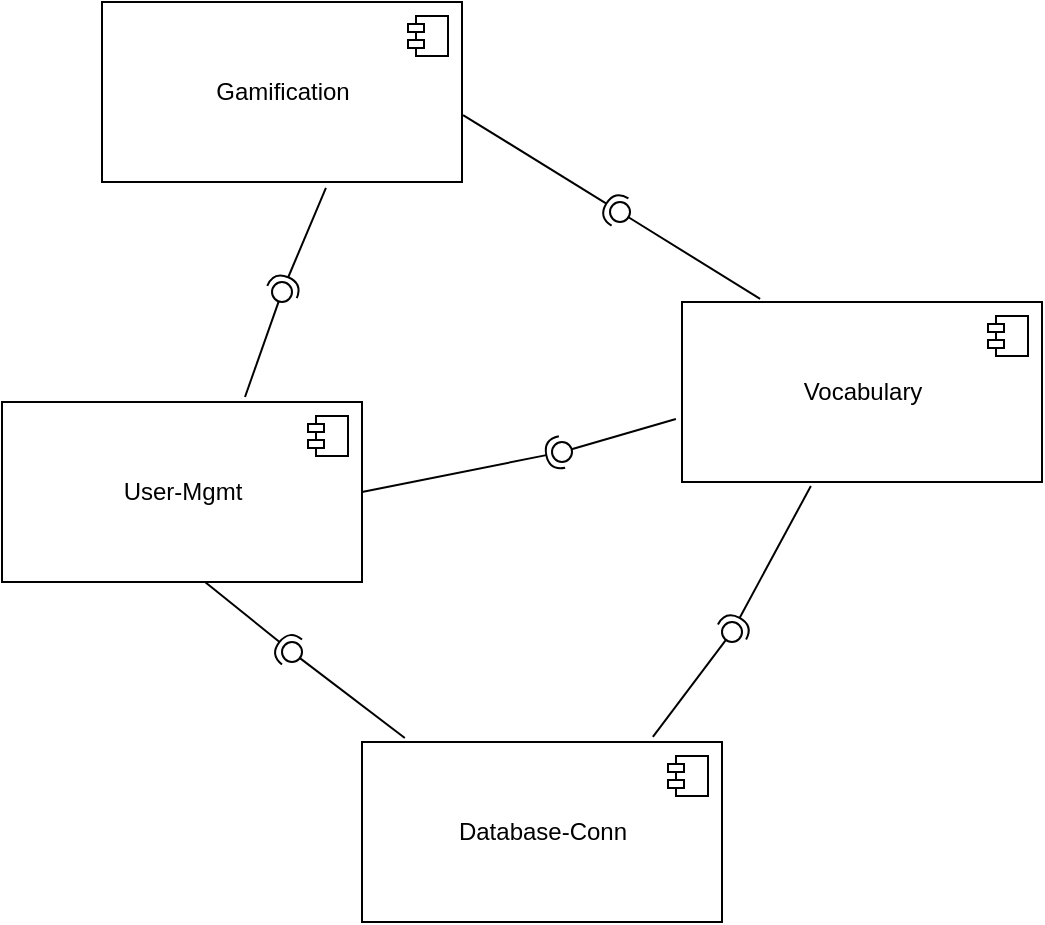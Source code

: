 <mxfile version="14.6.3" type="device"><diagram id="u9JfPFMinF4a_aMwtzt5" name="Page-1"><mxGraphModel dx="782" dy="437" grid="1" gridSize="10" guides="1" tooltips="1" connect="1" arrows="1" fold="1" page="1" pageScale="1" pageWidth="827" pageHeight="1169" math="0" shadow="0"><root><mxCell id="0"/><mxCell id="1" parent="0"/><mxCell id="yT5EptihEUjjiJjmTdqj-1" value="User-Mgmt" style="html=1;dropTarget=0;" vertex="1" parent="1"><mxGeometry x="110" y="220" width="180" height="90" as="geometry"/></mxCell><mxCell id="yT5EptihEUjjiJjmTdqj-2" value="" style="shape=module;jettyWidth=8;jettyHeight=4;" vertex="1" parent="yT5EptihEUjjiJjmTdqj-1"><mxGeometry x="1" width="20" height="20" relative="1" as="geometry"><mxPoint x="-27" y="7" as="offset"/></mxGeometry></mxCell><mxCell id="yT5EptihEUjjiJjmTdqj-3" value="Vocabulary" style="html=1;dropTarget=0;" vertex="1" parent="1"><mxGeometry x="450" y="170" width="180" height="90" as="geometry"/></mxCell><mxCell id="yT5EptihEUjjiJjmTdqj-4" value="" style="shape=module;jettyWidth=8;jettyHeight=4;" vertex="1" parent="yT5EptihEUjjiJjmTdqj-3"><mxGeometry x="1" width="20" height="20" relative="1" as="geometry"><mxPoint x="-27" y="7" as="offset"/></mxGeometry></mxCell><mxCell id="yT5EptihEUjjiJjmTdqj-5" value="Database-Conn" style="html=1;dropTarget=0;" vertex="1" parent="1"><mxGeometry x="290" y="390" width="180" height="90" as="geometry"/></mxCell><mxCell id="yT5EptihEUjjiJjmTdqj-6" value="" style="shape=module;jettyWidth=8;jettyHeight=4;" vertex="1" parent="yT5EptihEUjjiJjmTdqj-5"><mxGeometry x="1" width="20" height="20" relative="1" as="geometry"><mxPoint x="-27" y="7" as="offset"/></mxGeometry></mxCell><mxCell id="yT5EptihEUjjiJjmTdqj-17" value="" style="rounded=0;orthogonalLoop=1;jettySize=auto;html=1;endArrow=none;endFill=0;exitX=0.119;exitY=-0.022;exitDx=0;exitDy=0;exitPerimeter=0;" edge="1" target="yT5EptihEUjjiJjmTdqj-19" parent="1" source="yT5EptihEUjjiJjmTdqj-5"><mxGeometry relative="1" as="geometry"><mxPoint x="370" y="365" as="sourcePoint"/></mxGeometry></mxCell><mxCell id="yT5EptihEUjjiJjmTdqj-18" value="" style="rounded=0;orthogonalLoop=1;jettySize=auto;html=1;endArrow=halfCircle;endFill=0;entryX=0.5;entryY=0.5;entryDx=0;entryDy=0;endSize=6;strokeWidth=1;exitX=0.564;exitY=1;exitDx=0;exitDy=0;exitPerimeter=0;" edge="1" target="yT5EptihEUjjiJjmTdqj-19" parent="1" source="yT5EptihEUjjiJjmTdqj-1"><mxGeometry relative="1" as="geometry"><mxPoint x="410" y="365" as="sourcePoint"/></mxGeometry></mxCell><mxCell id="yT5EptihEUjjiJjmTdqj-19" value="" style="ellipse;whiteSpace=wrap;html=1;fontFamily=Helvetica;fontSize=12;fontColor=#000000;align=center;strokeColor=#000000;fillColor=#ffffff;points=[];aspect=fixed;resizable=0;" vertex="1" parent="1"><mxGeometry x="250" y="340" width="10" height="10" as="geometry"/></mxCell><mxCell id="yT5EptihEUjjiJjmTdqj-20" value="" style="rounded=0;orthogonalLoop=1;jettySize=auto;html=1;endArrow=none;endFill=0;exitX=0.808;exitY=-0.028;exitDx=0;exitDy=0;exitPerimeter=0;" edge="1" target="yT5EptihEUjjiJjmTdqj-22" parent="1" source="yT5EptihEUjjiJjmTdqj-5"><mxGeometry relative="1" as="geometry"><mxPoint x="370" y="365" as="sourcePoint"/></mxGeometry></mxCell><mxCell id="yT5EptihEUjjiJjmTdqj-21" value="" style="rounded=0;orthogonalLoop=1;jettySize=auto;html=1;endArrow=halfCircle;endFill=0;entryX=0.5;entryY=0.5;entryDx=0;entryDy=0;endSize=6;strokeWidth=1;exitX=0.358;exitY=1.022;exitDx=0;exitDy=0;exitPerimeter=0;" edge="1" target="yT5EptihEUjjiJjmTdqj-22" parent="1" source="yT5EptihEUjjiJjmTdqj-3"><mxGeometry relative="1" as="geometry"><mxPoint x="410" y="365" as="sourcePoint"/></mxGeometry></mxCell><mxCell id="yT5EptihEUjjiJjmTdqj-22" value="" style="ellipse;whiteSpace=wrap;html=1;fontFamily=Helvetica;fontSize=12;fontColor=#000000;align=center;strokeColor=#000000;fillColor=#ffffff;points=[];aspect=fixed;resizable=0;" vertex="1" parent="1"><mxGeometry x="470" y="330" width="10" height="10" as="geometry"/></mxCell><mxCell id="yT5EptihEUjjiJjmTdqj-23" value="" style="rounded=0;orthogonalLoop=1;jettySize=auto;html=1;endArrow=none;endFill=0;exitX=-0.017;exitY=0.65;exitDx=0;exitDy=0;exitPerimeter=0;" edge="1" target="yT5EptihEUjjiJjmTdqj-25" parent="1" source="yT5EptihEUjjiJjmTdqj-3"><mxGeometry relative="1" as="geometry"><mxPoint x="370" y="365" as="sourcePoint"/></mxGeometry></mxCell><mxCell id="yT5EptihEUjjiJjmTdqj-24" value="" style="rounded=0;orthogonalLoop=1;jettySize=auto;html=1;endArrow=halfCircle;endFill=0;entryX=0.5;entryY=0.5;entryDx=0;entryDy=0;endSize=6;strokeWidth=1;exitX=1;exitY=0.5;exitDx=0;exitDy=0;" edge="1" target="yT5EptihEUjjiJjmTdqj-25" parent="1" source="yT5EptihEUjjiJjmTdqj-1"><mxGeometry relative="1" as="geometry"><mxPoint x="410" y="365" as="sourcePoint"/></mxGeometry></mxCell><mxCell id="yT5EptihEUjjiJjmTdqj-25" value="" style="ellipse;whiteSpace=wrap;html=1;fontFamily=Helvetica;fontSize=12;fontColor=#000000;align=center;strokeColor=#000000;fillColor=#ffffff;points=[];aspect=fixed;resizable=0;" vertex="1" parent="1"><mxGeometry x="385" y="240" width="10" height="10" as="geometry"/></mxCell><mxCell id="yT5EptihEUjjiJjmTdqj-26" value="Gamification" style="html=1;dropTarget=0;" vertex="1" parent="1"><mxGeometry x="160" y="20" width="180" height="90" as="geometry"/></mxCell><mxCell id="yT5EptihEUjjiJjmTdqj-27" value="" style="shape=module;jettyWidth=8;jettyHeight=4;" vertex="1" parent="yT5EptihEUjjiJjmTdqj-26"><mxGeometry x="1" width="20" height="20" relative="1" as="geometry"><mxPoint x="-27" y="7" as="offset"/></mxGeometry></mxCell><mxCell id="yT5EptihEUjjiJjmTdqj-28" value="" style="rounded=0;orthogonalLoop=1;jettySize=auto;html=1;endArrow=none;endFill=0;exitX=0.675;exitY=-0.028;exitDx=0;exitDy=0;exitPerimeter=0;" edge="1" target="yT5EptihEUjjiJjmTdqj-30" parent="1" source="yT5EptihEUjjiJjmTdqj-1"><mxGeometry relative="1" as="geometry"><mxPoint x="280" y="235" as="sourcePoint"/></mxGeometry></mxCell><mxCell id="yT5EptihEUjjiJjmTdqj-29" value="" style="rounded=0;orthogonalLoop=1;jettySize=auto;html=1;endArrow=halfCircle;endFill=0;entryX=0.5;entryY=0.5;entryDx=0;entryDy=0;endSize=6;strokeWidth=1;exitX=0.622;exitY=1.033;exitDx=0;exitDy=0;exitPerimeter=0;" edge="1" target="yT5EptihEUjjiJjmTdqj-30" parent="1" source="yT5EptihEUjjiJjmTdqj-26"><mxGeometry relative="1" as="geometry"><mxPoint x="320" y="235" as="sourcePoint"/></mxGeometry></mxCell><mxCell id="yT5EptihEUjjiJjmTdqj-30" value="" style="ellipse;whiteSpace=wrap;html=1;fontFamily=Helvetica;fontSize=12;fontColor=#000000;align=center;strokeColor=#000000;fillColor=#ffffff;points=[];aspect=fixed;resizable=0;" vertex="1" parent="1"><mxGeometry x="245" y="160" width="10" height="10" as="geometry"/></mxCell><mxCell id="yT5EptihEUjjiJjmTdqj-31" value="" style="rounded=0;orthogonalLoop=1;jettySize=auto;html=1;endArrow=none;endFill=0;exitX=0.217;exitY=-0.017;exitDx=0;exitDy=0;exitPerimeter=0;" edge="1" target="yT5EptihEUjjiJjmTdqj-33" parent="1" source="yT5EptihEUjjiJjmTdqj-3"><mxGeometry relative="1" as="geometry"><mxPoint x="280" y="235" as="sourcePoint"/></mxGeometry></mxCell><mxCell id="yT5EptihEUjjiJjmTdqj-32" value="" style="rounded=0;orthogonalLoop=1;jettySize=auto;html=1;endArrow=halfCircle;endFill=0;entryX=0.5;entryY=0.5;entryDx=0;entryDy=0;endSize=6;strokeWidth=1;exitX=1.003;exitY=0.628;exitDx=0;exitDy=0;exitPerimeter=0;" edge="1" target="yT5EptihEUjjiJjmTdqj-33" parent="1" source="yT5EptihEUjjiJjmTdqj-26"><mxGeometry relative="1" as="geometry"><mxPoint x="320" y="235" as="sourcePoint"/></mxGeometry></mxCell><mxCell id="yT5EptihEUjjiJjmTdqj-33" value="" style="ellipse;whiteSpace=wrap;html=1;fontFamily=Helvetica;fontSize=12;fontColor=#000000;align=center;strokeColor=#000000;fillColor=#ffffff;points=[];aspect=fixed;resizable=0;" vertex="1" parent="1"><mxGeometry x="414" y="120" width="10" height="10" as="geometry"/></mxCell></root></mxGraphModel></diagram></mxfile>